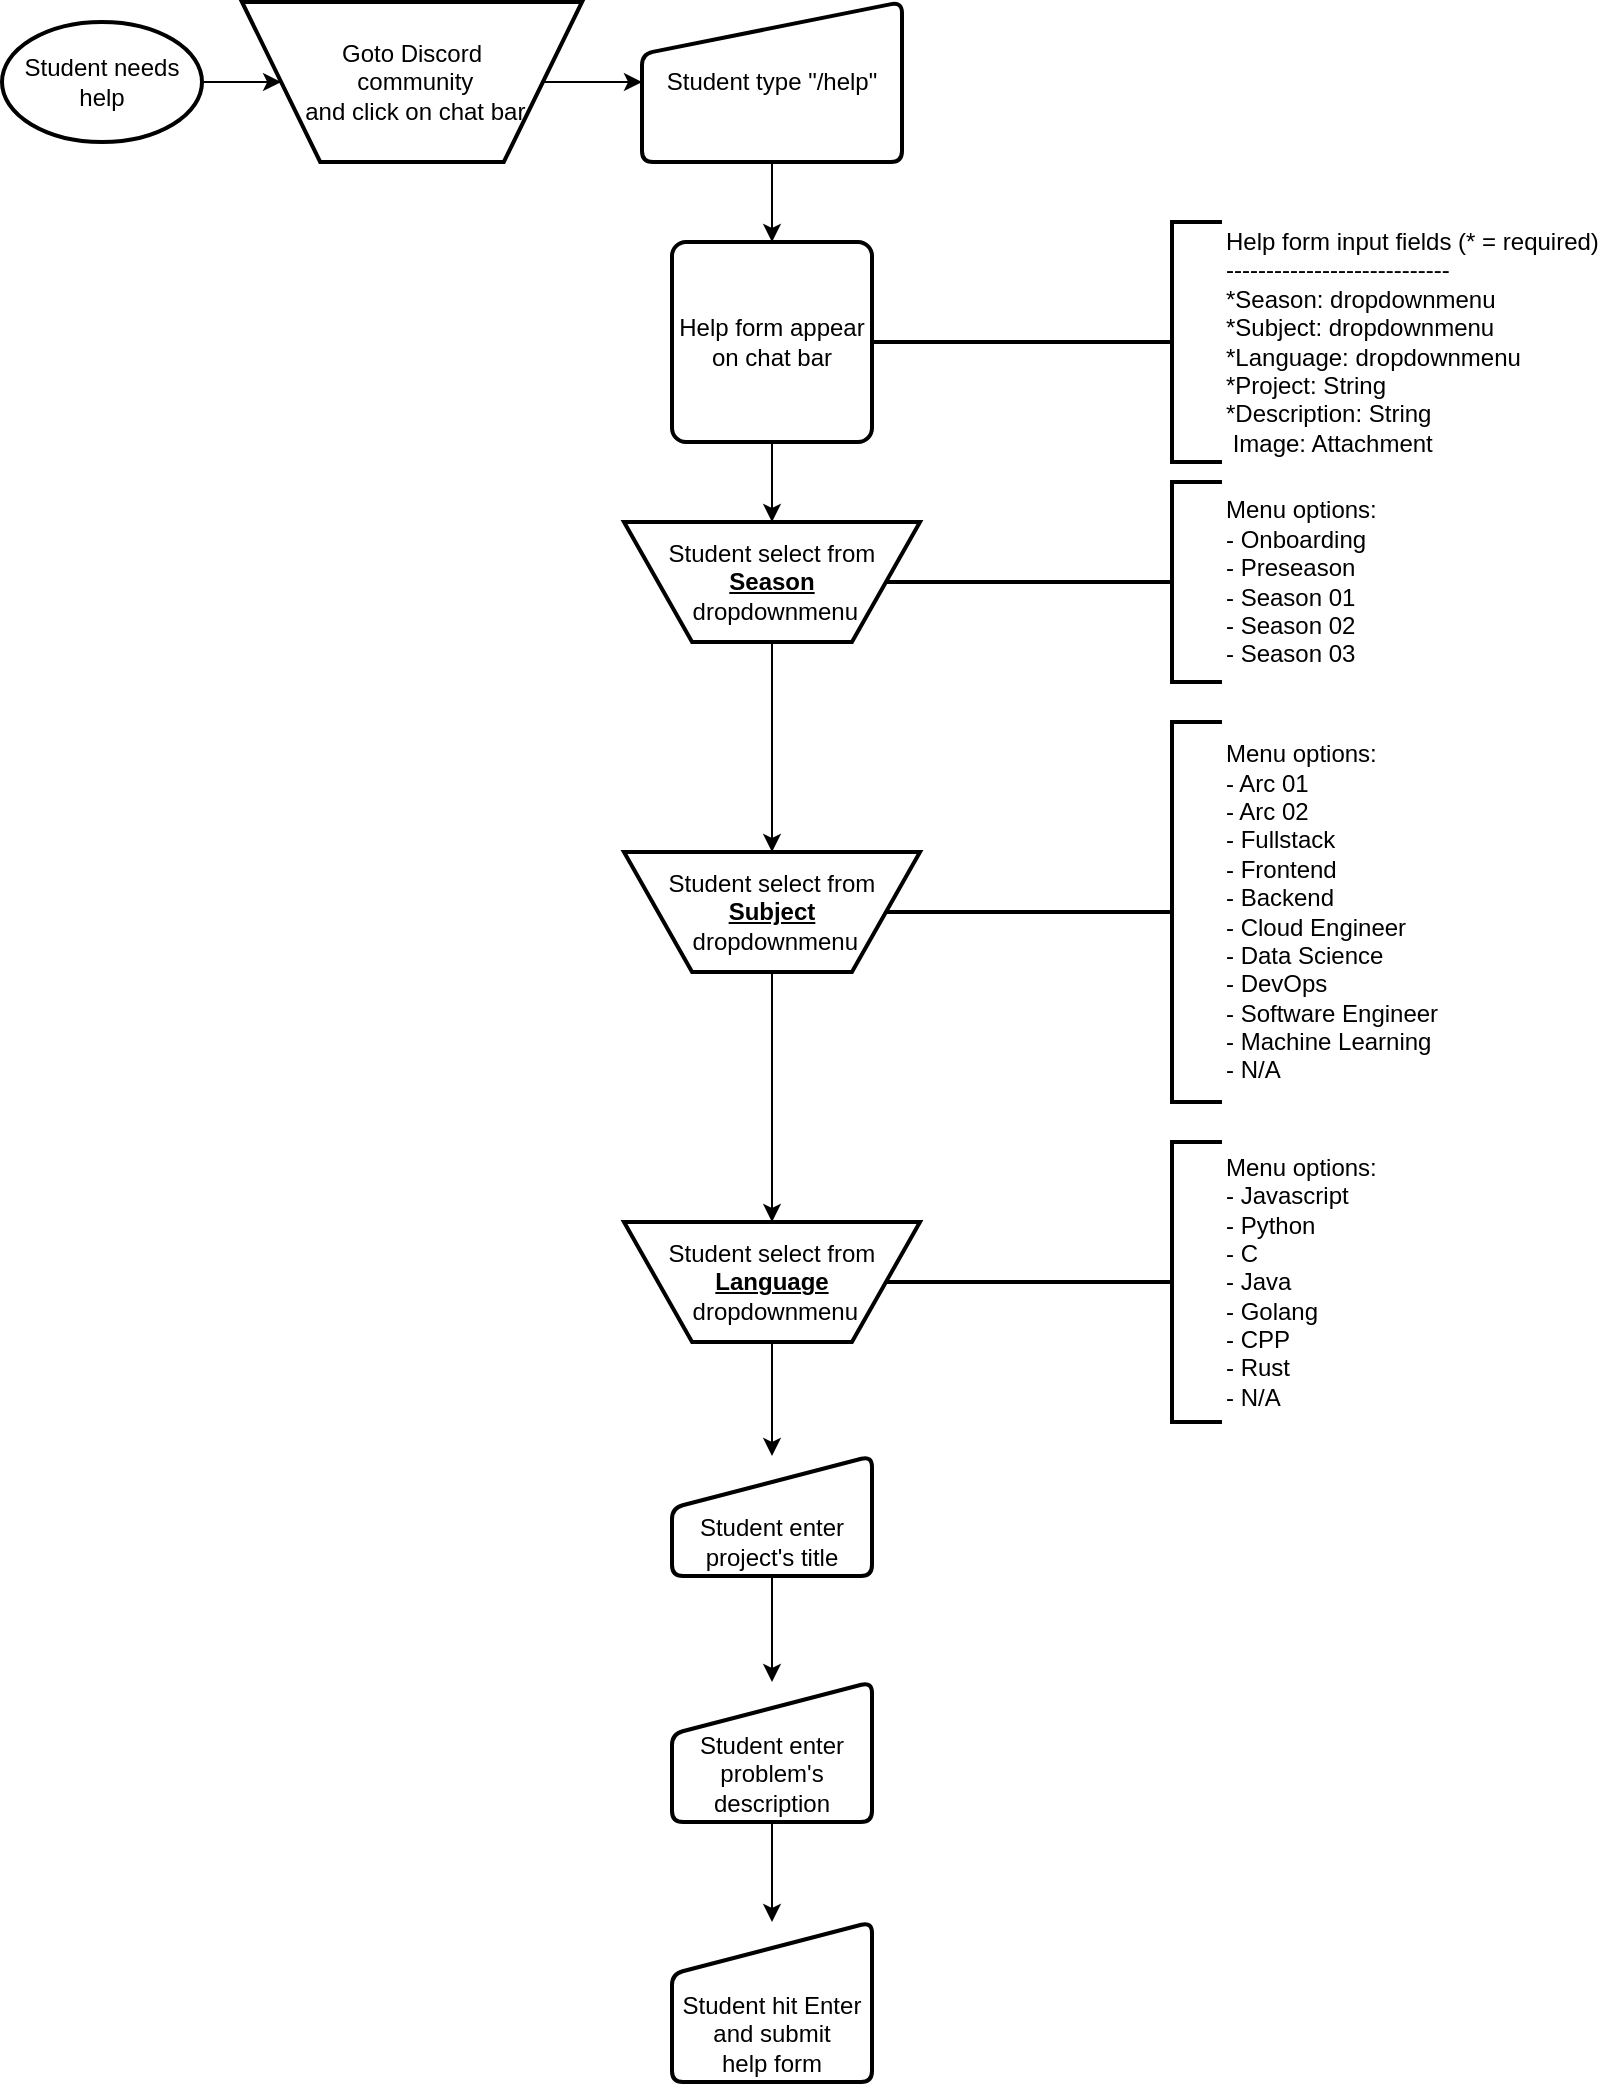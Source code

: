 <mxfile version="21.1.4" type="github">
  <diagram id="pVgSUyKwjvjuSramGQ5r" name="Page-1">
    <mxGraphModel dx="1848" dy="1061" grid="1" gridSize="10" guides="1" tooltips="1" connect="1" arrows="1" fold="1" page="1" pageScale="1" pageWidth="1169" pageHeight="1654" math="0" shadow="0">
      <root>
        <mxCell id="0" />
        <mxCell id="1" parent="0" />
        <mxCell id="rcRUlfAsobHKNs1U4Va--3" value="" style="edgeStyle=orthogonalEdgeStyle;rounded=0;orthogonalLoop=1;jettySize=auto;html=1;" edge="1" parent="1" source="rcRUlfAsobHKNs1U4Va--1" target="rcRUlfAsobHKNs1U4Va--2">
          <mxGeometry relative="1" as="geometry" />
        </mxCell>
        <mxCell id="rcRUlfAsobHKNs1U4Va--1" value="Student needs help" style="strokeWidth=2;html=1;shape=mxgraph.flowchart.start_1;whiteSpace=wrap;" vertex="1" parent="1">
          <mxGeometry x="40" y="50" width="100" height="60" as="geometry" />
        </mxCell>
        <mxCell id="rcRUlfAsobHKNs1U4Va--5" value="" style="edgeStyle=orthogonalEdgeStyle;rounded=0;orthogonalLoop=1;jettySize=auto;html=1;" edge="1" parent="1" source="rcRUlfAsobHKNs1U4Va--2" target="rcRUlfAsobHKNs1U4Va--4">
          <mxGeometry relative="1" as="geometry" />
        </mxCell>
        <mxCell id="rcRUlfAsobHKNs1U4Va--2" value="Goto Discord&lt;br&gt;&amp;nbsp;community&lt;br&gt;&amp;nbsp;and click on chat bar&lt;span data-lucid-content=&quot;{&amp;quot;t&amp;quot;:&amp;quot;Goto Discord community and click on chat bar&amp;quot;,&amp;quot;m&amp;quot;:[{&amp;quot;s&amp;quot;:0,&amp;quot;n&amp;quot;:&amp;quot;a&amp;quot;,&amp;quot;v&amp;quot;:&amp;quot;center&amp;quot;},{&amp;quot;s&amp;quot;:0,&amp;quot;n&amp;quot;:&amp;quot;c&amp;quot;,&amp;quot;v&amp;quot;:&amp;quot;3a414aff&amp;quot;,&amp;quot;e&amp;quot;:44}]}&quot; data-lucid-type=&quot;application/vnd.lucid.text&quot;&gt;&lt;/span&gt;&lt;span data-lucid-content=&quot;{&amp;quot;t&amp;quot;:&amp;quot;Goto Discord community and click on chat bar&amp;quot;,&amp;quot;m&amp;quot;:[{&amp;quot;s&amp;quot;:0,&amp;quot;n&amp;quot;:&amp;quot;a&amp;quot;,&amp;quot;v&amp;quot;:&amp;quot;center&amp;quot;},{&amp;quot;s&amp;quot;:0,&amp;quot;n&amp;quot;:&amp;quot;c&amp;quot;,&amp;quot;v&amp;quot;:&amp;quot;3a414aff&amp;quot;,&amp;quot;e&amp;quot;:44}]}&quot; data-lucid-type=&quot;application/vnd.lucid.text&quot;&gt;&lt;/span&gt;" style="verticalLabelPosition=middle;verticalAlign=middle;html=1;shape=trapezoid;perimeter=trapezoidPerimeter;whiteSpace=wrap;size=0.23;arcSize=10;flipV=1;labelPosition=center;align=center;strokeWidth=2;" vertex="1" parent="1">
          <mxGeometry x="160" y="40" width="170" height="80" as="geometry" />
        </mxCell>
        <mxCell id="rcRUlfAsobHKNs1U4Va--7" value="" style="edgeStyle=orthogonalEdgeStyle;rounded=0;orthogonalLoop=1;jettySize=auto;html=1;" edge="1" parent="1" source="rcRUlfAsobHKNs1U4Va--4" target="rcRUlfAsobHKNs1U4Va--6">
          <mxGeometry relative="1" as="geometry" />
        </mxCell>
        <mxCell id="rcRUlfAsobHKNs1U4Va--4" value="Student type &quot;/help&quot;" style="html=1;strokeWidth=2;shape=manualInput;whiteSpace=wrap;rounded=1;size=26;arcSize=11;shadow=0;align=center;verticalAlign=middle;" vertex="1" parent="1">
          <mxGeometry x="360" y="40" width="130" height="80" as="geometry" />
        </mxCell>
        <mxCell id="rcRUlfAsobHKNs1U4Va--10" value="" style="edgeStyle=orthogonalEdgeStyle;rounded=0;orthogonalLoop=1;jettySize=auto;html=1;" edge="1" parent="1" source="rcRUlfAsobHKNs1U4Va--6" target="rcRUlfAsobHKNs1U4Va--9">
          <mxGeometry relative="1" as="geometry" />
        </mxCell>
        <mxCell id="rcRUlfAsobHKNs1U4Va--16" style="edgeStyle=orthogonalEdgeStyle;rounded=0;orthogonalLoop=1;jettySize=auto;html=1;exitX=1;exitY=0.5;exitDx=0;exitDy=0;entryX=0;entryY=0.5;entryDx=0;entryDy=0;entryPerimeter=0;endArrow=none;endFill=0;strokeWidth=2;" edge="1" parent="1" source="rcRUlfAsobHKNs1U4Va--6" target="rcRUlfAsobHKNs1U4Va--8">
          <mxGeometry relative="1" as="geometry" />
        </mxCell>
        <mxCell id="rcRUlfAsobHKNs1U4Va--6" value="Help form appear&lt;br&gt;on chat bar" style="rounded=1;whiteSpace=wrap;html=1;absoluteArcSize=1;arcSize=14;strokeWidth=2;" vertex="1" parent="1">
          <mxGeometry x="375" y="160" width="100" height="100" as="geometry" />
        </mxCell>
        <mxCell id="rcRUlfAsobHKNs1U4Va--8" value="Help form input fields (* = required)&lt;br&gt;----------------------------&lt;br&gt;*Season: dropdownmenu&lt;br&gt;*Subject: dropdownmenu&lt;br&gt;*Language: dropdownmenu&lt;br&gt;*Project: String&lt;br&gt;*Description: String&lt;br&gt;&amp;nbsp;Image: Attachment" style="strokeWidth=2;html=1;shape=mxgraph.flowchart.annotation_2;align=left;labelPosition=right;pointerEvents=1;" vertex="1" parent="1">
          <mxGeometry x="600" y="150" width="50" height="120" as="geometry" />
        </mxCell>
        <mxCell id="rcRUlfAsobHKNs1U4Va--20" value="" style="edgeStyle=orthogonalEdgeStyle;rounded=0;orthogonalLoop=1;jettySize=auto;html=1;strokeWidth=2;endArrow=none;endFill=0;" edge="1" parent="1" source="rcRUlfAsobHKNs1U4Va--9" target="rcRUlfAsobHKNs1U4Va--17">
          <mxGeometry relative="1" as="geometry" />
        </mxCell>
        <mxCell id="rcRUlfAsobHKNs1U4Va--23" value="" style="edgeStyle=orthogonalEdgeStyle;rounded=0;orthogonalLoop=1;jettySize=auto;html=1;" edge="1" parent="1" source="rcRUlfAsobHKNs1U4Va--9" target="rcRUlfAsobHKNs1U4Va--11">
          <mxGeometry relative="1" as="geometry" />
        </mxCell>
        <mxCell id="rcRUlfAsobHKNs1U4Va--9" value="Student select from&lt;br&gt;&lt;b&gt;&lt;u&gt;Season&lt;/u&gt;&lt;/b&gt;&lt;br&gt;&amp;nbsp;dropdownmenu" style="verticalLabelPosition=middle;verticalAlign=middle;html=1;shape=trapezoid;perimeter=trapezoidPerimeter;whiteSpace=wrap;size=0.23;arcSize=10;flipV=1;labelPosition=center;align=center;strokeWidth=2;" vertex="1" parent="1">
          <mxGeometry x="351" y="300" width="148" height="60" as="geometry" />
        </mxCell>
        <mxCell id="rcRUlfAsobHKNs1U4Va--21" value="" style="edgeStyle=orthogonalEdgeStyle;rounded=0;orthogonalLoop=1;jettySize=auto;html=1;strokeWidth=2;endArrow=none;endFill=0;" edge="1" parent="1" source="rcRUlfAsobHKNs1U4Va--11" target="rcRUlfAsobHKNs1U4Va--18">
          <mxGeometry relative="1" as="geometry" />
        </mxCell>
        <mxCell id="rcRUlfAsobHKNs1U4Va--24" style="edgeStyle=orthogonalEdgeStyle;rounded=0;orthogonalLoop=1;jettySize=auto;html=1;exitX=0.5;exitY=1;exitDx=0;exitDy=0;entryX=0.5;entryY=0;entryDx=0;entryDy=0;" edge="1" parent="1" source="rcRUlfAsobHKNs1U4Va--11" target="rcRUlfAsobHKNs1U4Va--12">
          <mxGeometry relative="1" as="geometry" />
        </mxCell>
        <mxCell id="rcRUlfAsobHKNs1U4Va--11" value="Student select from&lt;br&gt;&lt;b&gt;&lt;u&gt;Subject&lt;/u&gt;&lt;/b&gt;&lt;br&gt;&amp;nbsp;dropdownmenu" style="verticalLabelPosition=middle;verticalAlign=middle;html=1;shape=trapezoid;perimeter=trapezoidPerimeter;whiteSpace=wrap;size=0.23;arcSize=10;flipV=1;labelPosition=center;align=center;strokeWidth=2;" vertex="1" parent="1">
          <mxGeometry x="351" y="465" width="148" height="60" as="geometry" />
        </mxCell>
        <mxCell id="rcRUlfAsobHKNs1U4Va--22" value="" style="edgeStyle=orthogonalEdgeStyle;rounded=0;orthogonalLoop=1;jettySize=auto;html=1;strokeWidth=2;endArrow=none;endFill=0;" edge="1" parent="1" source="rcRUlfAsobHKNs1U4Va--12" target="rcRUlfAsobHKNs1U4Va--19">
          <mxGeometry relative="1" as="geometry" />
        </mxCell>
        <mxCell id="rcRUlfAsobHKNs1U4Va--27" value="" style="edgeStyle=orthogonalEdgeStyle;rounded=0;orthogonalLoop=1;jettySize=auto;html=1;" edge="1" parent="1" source="rcRUlfAsobHKNs1U4Va--12" target="rcRUlfAsobHKNs1U4Va--25">
          <mxGeometry relative="1" as="geometry" />
        </mxCell>
        <mxCell id="rcRUlfAsobHKNs1U4Va--12" value="Student select from&lt;br&gt;&lt;b&gt;&lt;u&gt;Language&lt;/u&gt;&lt;/b&gt;&lt;br&gt;&amp;nbsp;dropdownmenu" style="verticalLabelPosition=middle;verticalAlign=middle;html=1;shape=trapezoid;perimeter=trapezoidPerimeter;whiteSpace=wrap;size=0.23;arcSize=10;flipV=1;labelPosition=center;align=center;strokeWidth=2;" vertex="1" parent="1">
          <mxGeometry x="351" y="650" width="148" height="60" as="geometry" />
        </mxCell>
        <mxCell id="rcRUlfAsobHKNs1U4Va--17" value="Menu options:&lt;br&gt;- Onboarding&lt;br&gt;- Preseason&lt;br&gt;- Season 01&lt;br&gt;- Season 02&lt;br&gt;- Season 03" style="strokeWidth=2;html=1;shape=mxgraph.flowchart.annotation_2;align=left;labelPosition=right;pointerEvents=1;" vertex="1" parent="1">
          <mxGeometry x="600" y="280" width="50" height="100" as="geometry" />
        </mxCell>
        <mxCell id="rcRUlfAsobHKNs1U4Va--18" value="Menu options:&lt;br&gt;- Arc 01&lt;br&gt;- Arc 02&lt;br&gt;- Fullstack&lt;br&gt;- Frontend&lt;br&gt;- Backend&lt;br&gt;- Cloud Engineer&lt;br&gt;- Data Science&lt;br&gt;- DevOps&lt;br&gt;- Software Engineer&lt;br&gt;- Machine Learning&lt;br&gt;- N/A" style="strokeWidth=2;html=1;shape=mxgraph.flowchart.annotation_2;align=left;labelPosition=right;pointerEvents=1;" vertex="1" parent="1">
          <mxGeometry x="600" y="400" width="50" height="190" as="geometry" />
        </mxCell>
        <mxCell id="rcRUlfAsobHKNs1U4Va--19" value="Menu options:&lt;br&gt;- Javascript&lt;br&gt;- Python&lt;br&gt;- C&lt;br&gt;- Java&lt;br&gt;- Golang&lt;br&gt;- CPP&lt;br&gt;- Rust&lt;br&gt;- N/A" style="strokeWidth=2;html=1;shape=mxgraph.flowchart.annotation_2;align=left;labelPosition=right;pointerEvents=1;" vertex="1" parent="1">
          <mxGeometry x="600" y="610" width="50" height="140" as="geometry" />
        </mxCell>
        <mxCell id="rcRUlfAsobHKNs1U4Va--28" value="" style="edgeStyle=orthogonalEdgeStyle;rounded=0;orthogonalLoop=1;jettySize=auto;html=1;" edge="1" parent="1" source="rcRUlfAsobHKNs1U4Va--25" target="rcRUlfAsobHKNs1U4Va--26">
          <mxGeometry relative="1" as="geometry" />
        </mxCell>
        <mxCell id="rcRUlfAsobHKNs1U4Va--25" value="Student enter project&#39;s title" style="html=1;strokeWidth=2;shape=manualInput;whiteSpace=wrap;rounded=1;size=26;arcSize=11;verticalAlign=bottom;horizontal=1;" vertex="1" parent="1">
          <mxGeometry x="375" y="767" width="100" height="60" as="geometry" />
        </mxCell>
        <mxCell id="rcRUlfAsobHKNs1U4Va--30" value="" style="edgeStyle=orthogonalEdgeStyle;rounded=0;orthogonalLoop=1;jettySize=auto;html=1;" edge="1" parent="1" source="rcRUlfAsobHKNs1U4Va--26" target="rcRUlfAsobHKNs1U4Va--29">
          <mxGeometry relative="1" as="geometry" />
        </mxCell>
        <mxCell id="rcRUlfAsobHKNs1U4Va--26" value="Student enter problem&#39;s description" style="html=1;strokeWidth=2;shape=manualInput;whiteSpace=wrap;rounded=1;size=26;arcSize=11;verticalAlign=bottom;horizontal=1;" vertex="1" parent="1">
          <mxGeometry x="375" y="880" width="100" height="70" as="geometry" />
        </mxCell>
        <mxCell id="rcRUlfAsobHKNs1U4Va--29" value="Student hit Enter and submit&lt;br&gt;help form" style="html=1;strokeWidth=2;shape=manualInput;whiteSpace=wrap;rounded=1;size=26;arcSize=11;verticalAlign=bottom;horizontal=1;" vertex="1" parent="1">
          <mxGeometry x="375" y="1000" width="100" height="80" as="geometry" />
        </mxCell>
      </root>
    </mxGraphModel>
  </diagram>
</mxfile>
